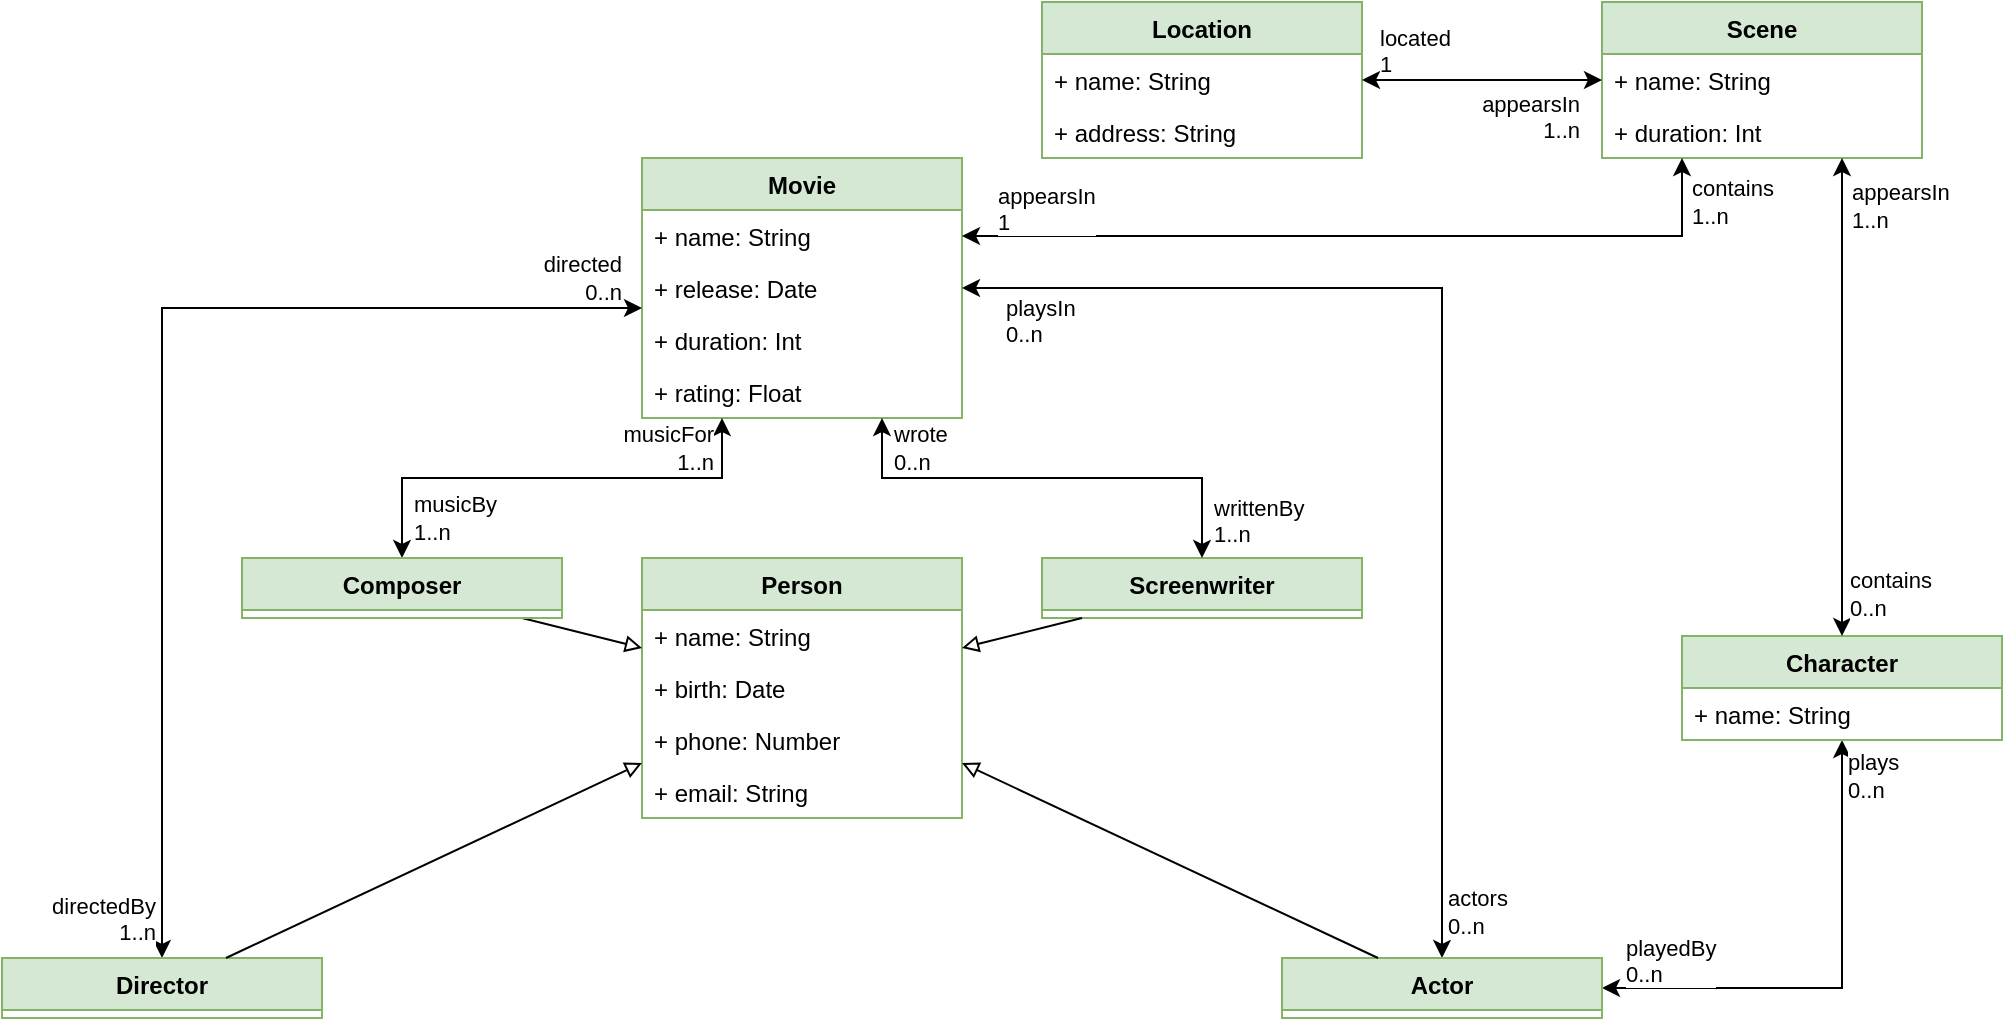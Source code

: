 <mxfile version="13.9.9" type="device"><diagram id="gXa_ElBsFq9UK7GmH2Hn" name="Page-1"><mxGraphModel dx="2272" dy="2047" grid="1" gridSize="10" guides="1" tooltips="1" connect="1" arrows="1" fold="1" page="1" pageScale="1" pageWidth="850" pageHeight="1100" math="0" shadow="0"><root><mxCell id="0"/><mxCell id="1" parent="0"/><mxCell id="VgMsTObbNKX2HGXtcI_4-1" value="Movie" style="swimlane;fontStyle=1;align=center;verticalAlign=top;childLayout=stackLayout;horizontal=1;startSize=26;horizontalStack=0;resizeParent=1;resizeParentMax=0;resizeLast=0;collapsible=1;marginBottom=0;fillColor=#d5e8d4;strokeColor=#82b366;" parent="1" vertex="1"><mxGeometry x="40" width="160" height="130" as="geometry"/></mxCell><mxCell id="12wuBCQsUMQKoUEvTXMY-10" value="+ name: String" style="text;strokeColor=none;fillColor=none;align=left;verticalAlign=top;spacingLeft=4;spacingRight=4;overflow=hidden;rotatable=0;points=[[0,0.5],[1,0.5]];portConstraint=eastwest;" parent="VgMsTObbNKX2HGXtcI_4-1" vertex="1"><mxGeometry y="26" width="160" height="26" as="geometry"/></mxCell><mxCell id="12wuBCQsUMQKoUEvTXMY-11" value="+ release: Date" style="text;strokeColor=none;fillColor=none;align=left;verticalAlign=top;spacingLeft=4;spacingRight=4;overflow=hidden;rotatable=0;points=[[0,0.5],[1,0.5]];portConstraint=eastwest;" parent="VgMsTObbNKX2HGXtcI_4-1" vertex="1"><mxGeometry y="52" width="160" height="26" as="geometry"/></mxCell><mxCell id="12wuBCQsUMQKoUEvTXMY-13" value="+ duration: Int" style="text;strokeColor=none;fillColor=none;align=left;verticalAlign=top;spacingLeft=4;spacingRight=4;overflow=hidden;rotatable=0;points=[[0,0.5],[1,0.5]];portConstraint=eastwest;" parent="VgMsTObbNKX2HGXtcI_4-1" vertex="1"><mxGeometry y="78" width="160" height="26" as="geometry"/></mxCell><mxCell id="12wuBCQsUMQKoUEvTXMY-27" value="+ rating: Float" style="text;strokeColor=none;fillColor=none;align=left;verticalAlign=top;spacingLeft=4;spacingRight=4;overflow=hidden;rotatable=0;points=[[0,0.5],[1,0.5]];portConstraint=eastwest;" parent="VgMsTObbNKX2HGXtcI_4-1" vertex="1"><mxGeometry y="104" width="160" height="26" as="geometry"/></mxCell><mxCell id="12wuBCQsUMQKoUEvTXMY-23" style="edgeStyle=orthogonalEdgeStyle;rounded=0;orthogonalLoop=1;jettySize=auto;html=1;startArrow=classic;startFill=1;" parent="1" source="VgMsTObbNKX2HGXtcI_4-5" target="VgMsTObbNKX2HGXtcI_4-1" edge="1"><mxGeometry relative="1" as="geometry"><mxPoint x="-120" y="260" as="sourcePoint"/><Array as="points"><mxPoint x="-200" y="75"/></Array></mxGeometry></mxCell><mxCell id="dgfUO28k2hxPLU1Zi7Mp-28" value="directed&lt;br&gt;&lt;div&gt;0..n&lt;/div&gt;" style="edgeLabel;html=1;align=right;verticalAlign=middle;resizable=0;points=[];" vertex="1" connectable="0" parent="12wuBCQsUMQKoUEvTXMY-23"><mxGeometry x="0.862" y="-1" relative="1" as="geometry"><mxPoint x="29" y="-16" as="offset"/></mxGeometry></mxCell><mxCell id="dgfUO28k2hxPLU1Zi7Mp-29" value="directedBy&lt;br&gt;1..n" style="edgeLabel;html=1;align=right;verticalAlign=bottom;resizable=0;points=[];" vertex="1" connectable="0" parent="12wuBCQsUMQKoUEvTXMY-23"><mxGeometry x="-0.929" y="-1" relative="1" as="geometry"><mxPoint x="-4" y="15" as="offset"/></mxGeometry></mxCell><mxCell id="VgMsTObbNKX2HGXtcI_4-5" value="Director" style="swimlane;fontStyle=1;align=center;verticalAlign=top;childLayout=stackLayout;horizontal=1;startSize=26;horizontalStack=0;resizeParent=1;resizeParentMax=0;resizeLast=0;collapsible=1;marginBottom=0;fillColor=#d5e8d4;strokeColor=#82b366;" parent="1" vertex="1"><mxGeometry x="-280" y="400" width="160" height="30" as="geometry"/></mxCell><mxCell id="12wuBCQsUMQKoUEvTXMY-20" style="edgeStyle=orthogonalEdgeStyle;rounded=0;orthogonalLoop=1;jettySize=auto;html=1;startArrow=classic;startFill=1;" parent="1" source="VgMsTObbNKX2HGXtcI_4-7" target="VgMsTObbNKX2HGXtcI_4-8" edge="1"><mxGeometry relative="1" as="geometry"/></mxCell><mxCell id="dgfUO28k2hxPLU1Zi7Mp-21" value="plays&lt;br&gt;&lt;div&gt;0..n&lt;/div&gt;" style="edgeLabel;html=1;align=left;verticalAlign=middle;resizable=0;points=[];" vertex="1" connectable="0" parent="12wuBCQsUMQKoUEvTXMY-20"><mxGeometry x="0.855" y="-1" relative="1" as="geometry"><mxPoint as="offset"/></mxGeometry></mxCell><mxCell id="dgfUO28k2hxPLU1Zi7Mp-22" value="playedBy&lt;br&gt;0..n" style="edgeLabel;html=1;align=left;verticalAlign=bottom;resizable=0;points=[];" vertex="1" connectable="0" parent="12wuBCQsUMQKoUEvTXMY-20"><mxGeometry x="-0.831" y="-3" relative="1" as="geometry"><mxPoint x="-11" y="-2" as="offset"/></mxGeometry></mxCell><mxCell id="12wuBCQsUMQKoUEvTXMY-25" style="edgeStyle=orthogonalEdgeStyle;rounded=0;orthogonalLoop=1;jettySize=auto;html=1;startArrow=classic;startFill=1;" parent="1" source="VgMsTObbNKX2HGXtcI_4-7" target="VgMsTObbNKX2HGXtcI_4-1" edge="1"><mxGeometry relative="1" as="geometry"><Array as="points"><mxPoint x="440" y="65"/></Array></mxGeometry></mxCell><mxCell id="dgfUO28k2hxPLU1Zi7Mp-24" value="playsIn&lt;br&gt;0..n" style="edgeLabel;html=1;align=left;verticalAlign=top;resizable=0;points=[];" vertex="1" connectable="0" parent="12wuBCQsUMQKoUEvTXMY-25"><mxGeometry x="0.934" relative="1" as="geometry"><mxPoint x="1" y="-3" as="offset"/></mxGeometry></mxCell><mxCell id="dgfUO28k2hxPLU1Zi7Mp-25" value="actors&lt;br&gt;0..n" style="edgeLabel;html=1;align=left;verticalAlign=middle;resizable=0;points=[];" vertex="1" connectable="0" parent="12wuBCQsUMQKoUEvTXMY-25"><mxGeometry x="-0.92" relative="1" as="geometry"><mxPoint x="1" as="offset"/></mxGeometry></mxCell><mxCell id="VgMsTObbNKX2HGXtcI_4-7" value="Actor" style="swimlane;fontStyle=1;align=center;verticalAlign=top;childLayout=stackLayout;horizontal=1;startSize=26;horizontalStack=0;resizeParent=1;resizeParentMax=0;resizeLast=0;collapsible=1;marginBottom=0;fillColor=#d5e8d4;strokeColor=#82b366;" parent="1" vertex="1"><mxGeometry x="360" y="400" width="160" height="30" as="geometry"/></mxCell><mxCell id="VgMsTObbNKX2HGXtcI_4-8" value="Character" style="swimlane;fontStyle=1;align=center;verticalAlign=top;childLayout=stackLayout;horizontal=1;startSize=26;horizontalStack=0;resizeParent=1;resizeParentMax=0;resizeLast=0;collapsible=1;marginBottom=0;fillColor=#d5e8d4;strokeColor=#82b366;" parent="1" vertex="1"><mxGeometry x="560" y="239" width="160" height="52" as="geometry"/></mxCell><mxCell id="12wuBCQsUMQKoUEvTXMY-7" value="+ name: String" style="text;strokeColor=none;fillColor=none;align=left;verticalAlign=top;spacingLeft=4;spacingRight=4;overflow=hidden;rotatable=0;points=[[0,0.5],[1,0.5]];portConstraint=eastwest;" parent="VgMsTObbNKX2HGXtcI_4-8" vertex="1"><mxGeometry y="26" width="160" height="26" as="geometry"/></mxCell><mxCell id="VgMsTObbNKX2HGXtcI_4-9" value="Scene" style="swimlane;fontStyle=1;align=center;verticalAlign=top;childLayout=stackLayout;horizontal=1;startSize=26;horizontalStack=0;resizeParent=1;resizeParentMax=0;resizeLast=0;collapsible=1;marginBottom=0;fillColor=#d5e8d4;strokeColor=#82b366;" parent="1" vertex="1"><mxGeometry x="520" y="-78" width="160" height="78" as="geometry"/></mxCell><mxCell id="12wuBCQsUMQKoUEvTXMY-12" value="+ name: String" style="text;strokeColor=none;fillColor=none;align=left;verticalAlign=top;spacingLeft=4;spacingRight=4;overflow=hidden;rotatable=0;points=[[0,0.5],[1,0.5]];portConstraint=eastwest;" parent="VgMsTObbNKX2HGXtcI_4-9" vertex="1"><mxGeometry y="26" width="160" height="26" as="geometry"/></mxCell><mxCell id="12wuBCQsUMQKoUEvTXMY-9" value="+ duration: Int" style="text;strokeColor=none;fillColor=none;align=left;verticalAlign=top;spacingLeft=4;spacingRight=4;overflow=hidden;rotatable=0;points=[[0,0.5],[1,0.5]];portConstraint=eastwest;" parent="VgMsTObbNKX2HGXtcI_4-9" vertex="1"><mxGeometry y="52" width="160" height="26" as="geometry"/></mxCell><mxCell id="VgMsTObbNKX2HGXtcI_4-10" value="Location" style="swimlane;fontStyle=1;align=center;verticalAlign=top;childLayout=stackLayout;horizontal=1;startSize=26;horizontalStack=0;resizeParent=1;resizeParentMax=0;resizeLast=0;collapsible=1;marginBottom=0;fillColor=#d5e8d4;strokeColor=#82b366;" parent="1" vertex="1"><mxGeometry x="240" y="-78" width="160" height="78" as="geometry"/></mxCell><mxCell id="12wuBCQsUMQKoUEvTXMY-14" value="+ name: String" style="text;strokeColor=none;fillColor=none;align=left;verticalAlign=top;spacingLeft=4;spacingRight=4;overflow=hidden;rotatable=0;points=[[0,0.5],[1,0.5]];portConstraint=eastwest;" parent="VgMsTObbNKX2HGXtcI_4-10" vertex="1"><mxGeometry y="26" width="160" height="26" as="geometry"/></mxCell><mxCell id="12wuBCQsUMQKoUEvTXMY-8" value="+ address: String" style="text;strokeColor=none;fillColor=none;align=left;verticalAlign=top;spacingLeft=4;spacingRight=4;overflow=hidden;rotatable=0;points=[[0,0.5],[1,0.5]];portConstraint=eastwest;" parent="VgMsTObbNKX2HGXtcI_4-10" vertex="1"><mxGeometry y="52" width="160" height="26" as="geometry"/></mxCell><mxCell id="12wuBCQsUMQKoUEvTXMY-1" value="Person" style="swimlane;fontStyle=1;align=center;verticalAlign=top;childLayout=stackLayout;horizontal=1;startSize=26;horizontalStack=0;resizeParent=1;resizeParentMax=0;resizeLast=0;collapsible=1;marginBottom=0;fillColor=#d5e8d4;strokeColor=#82b366;" parent="1" vertex="1"><mxGeometry x="40" y="200" width="160" height="130" as="geometry"/></mxCell><mxCell id="12wuBCQsUMQKoUEvTXMY-2" value="+ name: String" style="text;strokeColor=none;fillColor=none;align=left;verticalAlign=top;spacingLeft=4;spacingRight=4;overflow=hidden;rotatable=0;points=[[0,0.5],[1,0.5]];portConstraint=eastwest;" parent="12wuBCQsUMQKoUEvTXMY-1" vertex="1"><mxGeometry y="26" width="160" height="26" as="geometry"/></mxCell><mxCell id="12wuBCQsUMQKoUEvTXMY-5" value="+ birth: Date" style="text;strokeColor=none;fillColor=none;align=left;verticalAlign=top;spacingLeft=4;spacingRight=4;overflow=hidden;rotatable=0;points=[[0,0.5],[1,0.5]];portConstraint=eastwest;" parent="12wuBCQsUMQKoUEvTXMY-1" vertex="1"><mxGeometry y="52" width="160" height="26" as="geometry"/></mxCell><mxCell id="12wuBCQsUMQKoUEvTXMY-3" value="+ phone: Number" style="text;strokeColor=none;fillColor=none;align=left;verticalAlign=top;spacingLeft=4;spacingRight=4;overflow=hidden;rotatable=0;points=[[0,0.5],[1,0.5]];portConstraint=eastwest;" parent="12wuBCQsUMQKoUEvTXMY-1" vertex="1"><mxGeometry y="78" width="160" height="26" as="geometry"/></mxCell><mxCell id="12wuBCQsUMQKoUEvTXMY-4" value="+ email: String" style="text;strokeColor=none;fillColor=none;align=left;verticalAlign=top;spacingLeft=4;spacingRight=4;overflow=hidden;rotatable=0;points=[[0,0.5],[1,0.5]];portConstraint=eastwest;" parent="12wuBCQsUMQKoUEvTXMY-1" vertex="1"><mxGeometry y="104" width="160" height="26" as="geometry"/></mxCell><mxCell id="VgMsTObbNKX2HGXtcI_4-6" value="Screenwriter" style="swimlane;fontStyle=1;align=center;verticalAlign=top;childLayout=stackLayout;horizontal=1;startSize=26;horizontalStack=0;resizeParent=1;resizeParentMax=0;resizeLast=0;collapsible=1;marginBottom=0;fillColor=#d5e8d4;strokeColor=#82b366;" parent="1" vertex="1"><mxGeometry x="240" y="200" width="160" height="30" as="geometry"/></mxCell><mxCell id="12wuBCQsUMQKoUEvTXMY-26" style="edgeStyle=orthogonalEdgeStyle;rounded=0;orthogonalLoop=1;jettySize=auto;html=1;startArrow=classic;startFill=1;" parent="1" source="12wuBCQsUMQKoUEvTXMY-15" target="VgMsTObbNKX2HGXtcI_4-1" edge="1"><mxGeometry relative="1" as="geometry"><Array as="points"><mxPoint x="-80" y="160"/><mxPoint x="80" y="160"/></Array></mxGeometry></mxCell><mxCell id="dgfUO28k2hxPLU1Zi7Mp-30" value="musicBy&lt;br&gt;1..n" style="edgeLabel;html=1;align=left;verticalAlign=middle;resizable=0;points=[];" vertex="1" connectable="0" parent="12wuBCQsUMQKoUEvTXMY-26"><mxGeometry x="-0.523" y="-3" relative="1" as="geometry"><mxPoint x="-11" y="17" as="offset"/></mxGeometry></mxCell><mxCell id="dgfUO28k2hxPLU1Zi7Mp-31" value="&lt;div style=&quot;&quot;&gt;musicFor&lt;/div&gt;1..n" style="edgeLabel;html=1;align=right;verticalAlign=middle;resizable=0;points=[];" vertex="1" connectable="0" parent="12wuBCQsUMQKoUEvTXMY-26"><mxGeometry x="0.583" y="2" relative="1" as="geometry"><mxPoint x="14" y="-13" as="offset"/></mxGeometry></mxCell><mxCell id="12wuBCQsUMQKoUEvTXMY-16" style="edgeStyle=orthogonalEdgeStyle;rounded=0;orthogonalLoop=1;jettySize=auto;html=1;startArrow=classic;startFill=1;" parent="1" source="12wuBCQsUMQKoUEvTXMY-12" target="VgMsTObbNKX2HGXtcI_4-10" edge="1"><mxGeometry relative="1" as="geometry"/></mxCell><mxCell id="dgfUO28k2hxPLU1Zi7Mp-11" value="&lt;div&gt;located&lt;/div&gt;&lt;div&gt;1&lt;/div&gt;" style="edgeLabel;html=1;align=left;verticalAlign=bottom;resizable=0;points=[];" vertex="1" connectable="0" parent="12wuBCQsUMQKoUEvTXMY-16"><mxGeometry x="0.683" y="1" relative="1" as="geometry"><mxPoint x="-12" y="-1" as="offset"/></mxGeometry></mxCell><mxCell id="dgfUO28k2hxPLU1Zi7Mp-13" value="appearsIn&lt;br&gt;1..n" style="edgeLabel;html=1;align=right;verticalAlign=top;resizable=0;points=[];" vertex="1" connectable="0" parent="12wuBCQsUMQKoUEvTXMY-16"><mxGeometry x="-0.7" y="2" relative="1" as="geometry"><mxPoint x="7" y="-3" as="offset"/></mxGeometry></mxCell><mxCell id="12wuBCQsUMQKoUEvTXMY-17" style="edgeStyle=orthogonalEdgeStyle;rounded=0;orthogonalLoop=1;jettySize=auto;html=1;startArrow=classic;startFill=1;" parent="1" source="VgMsTObbNKX2HGXtcI_4-1" target="VgMsTObbNKX2HGXtcI_4-9" edge="1"><mxGeometry relative="1" as="geometry"><Array as="points"><mxPoint x="560" y="39"/></Array></mxGeometry></mxCell><mxCell id="dgfUO28k2hxPLU1Zi7Mp-18" value="contains&lt;br&gt;1..n" style="edgeLabel;html=1;align=left;verticalAlign=middle;resizable=0;points=[];" vertex="1" connectable="0" parent="12wuBCQsUMQKoUEvTXMY-17"><mxGeometry x="0.84" y="1" relative="1" as="geometry"><mxPoint x="4" y="-10" as="offset"/></mxGeometry></mxCell><mxCell id="dgfUO28k2hxPLU1Zi7Mp-19" value="appearsIn&lt;br&gt;1" style="edgeLabel;html=1;align=left;verticalAlign=bottom;resizable=0;points=[];" vertex="1" connectable="0" parent="12wuBCQsUMQKoUEvTXMY-17"><mxGeometry x="-0.92" y="-2" relative="1" as="geometry"><mxPoint y="-1" as="offset"/></mxGeometry></mxCell><mxCell id="12wuBCQsUMQKoUEvTXMY-18" style="edgeStyle=orthogonalEdgeStyle;rounded=0;orthogonalLoop=1;jettySize=auto;html=1;startArrow=classic;startFill=1;" parent="1" source="VgMsTObbNKX2HGXtcI_4-9" target="VgMsTObbNKX2HGXtcI_4-8" edge="1"><mxGeometry relative="1" as="geometry"><mxPoint x="780" y="150" as="targetPoint"/><Array as="points"><mxPoint x="640" y="30"/><mxPoint x="640" y="30"/></Array></mxGeometry></mxCell><mxCell id="dgfUO28k2hxPLU1Zi7Mp-9" value="appearsIn&lt;br&gt;1..n" style="edgeLabel;html=1;align=left;verticalAlign=middle;resizable=0;points=[];" vertex="1" connectable="0" parent="12wuBCQsUMQKoUEvTXMY-18"><mxGeometry x="-0.791" y="4" relative="1" as="geometry"><mxPoint x="-1" y="-1" as="offset"/></mxGeometry></mxCell><mxCell id="dgfUO28k2hxPLU1Zi7Mp-10" value="contains&lt;br&gt;0..n" style="edgeLabel;html=1;align=left;verticalAlign=middle;resizable=0;points=[];" vertex="1" connectable="0" parent="12wuBCQsUMQKoUEvTXMY-18"><mxGeometry x="0.699" y="4" relative="1" as="geometry"><mxPoint x="-2" y="15" as="offset"/></mxGeometry></mxCell><mxCell id="dgfUO28k2hxPLU1Zi7Mp-2" value="" style="endArrow=block;html=1;endFill=0;" edge="1" parent="1" source="VgMsTObbNKX2HGXtcI_4-5" target="12wuBCQsUMQKoUEvTXMY-1"><mxGeometry width="50" height="50" relative="1" as="geometry"><mxPoint x="350" y="290" as="sourcePoint"/><mxPoint x="400" y="240" as="targetPoint"/></mxGeometry></mxCell><mxCell id="dgfUO28k2hxPLU1Zi7Mp-3" value="" style="endArrow=block;html=1;endFill=0;" edge="1" parent="1" source="VgMsTObbNKX2HGXtcI_4-6" target="12wuBCQsUMQKoUEvTXMY-1"><mxGeometry width="50" height="50" relative="1" as="geometry"><mxPoint x="350" y="290" as="sourcePoint"/><mxPoint x="400" y="240" as="targetPoint"/></mxGeometry></mxCell><mxCell id="dgfUO28k2hxPLU1Zi7Mp-4" value="" style="endArrow=block;html=1;endFill=0;" edge="1" parent="1" source="VgMsTObbNKX2HGXtcI_4-7" target="12wuBCQsUMQKoUEvTXMY-1"><mxGeometry width="50" height="50" relative="1" as="geometry"><mxPoint x="350" y="290" as="sourcePoint"/><mxPoint x="400" y="240" as="targetPoint"/></mxGeometry></mxCell><mxCell id="dgfUO28k2hxPLU1Zi7Mp-5" value="" style="endArrow=block;html=1;endFill=0;" edge="1" parent="1" source="12wuBCQsUMQKoUEvTXMY-15" target="12wuBCQsUMQKoUEvTXMY-1"><mxGeometry width="50" height="50" relative="1" as="geometry"><mxPoint x="350" y="290" as="sourcePoint"/><mxPoint x="400" y="240" as="targetPoint"/></mxGeometry></mxCell><mxCell id="12wuBCQsUMQKoUEvTXMY-15" value="Composer" style="swimlane;fontStyle=1;align=center;verticalAlign=top;childLayout=stackLayout;horizontal=1;startSize=26;horizontalStack=0;resizeParent=1;resizeParentMax=0;resizeLast=0;collapsible=1;marginBottom=0;fillColor=#d5e8d4;strokeColor=#82b366;" parent="1" vertex="1"><mxGeometry x="-160" y="200" width="160" height="30" as="geometry"/></mxCell><mxCell id="dgfUO28k2hxPLU1Zi7Mp-6" style="edgeStyle=orthogonalEdgeStyle;rounded=0;orthogonalLoop=1;jettySize=auto;html=1;startArrow=classic;startFill=1;" edge="1" parent="1" source="VgMsTObbNKX2HGXtcI_4-6" target="VgMsTObbNKX2HGXtcI_4-1"><mxGeometry relative="1" as="geometry"><mxPoint x="320" y="130" as="sourcePoint"/><mxPoint x="120" y="130" as="targetPoint"/><Array as="points"><mxPoint x="320" y="160"/><mxPoint x="160" y="160"/></Array></mxGeometry></mxCell><mxCell id="dgfUO28k2hxPLU1Zi7Mp-26" value="wrote&lt;br&gt;&lt;div&gt;0..n&lt;/div&gt;" style="edgeLabel;html=1;align=left;verticalAlign=middle;resizable=0;points=[];" vertex="1" connectable="0" parent="dgfUO28k2hxPLU1Zi7Mp-6"><mxGeometry x="0.635" relative="1" as="geometry"><mxPoint x="-8" y="-15" as="offset"/></mxGeometry></mxCell><mxCell id="dgfUO28k2hxPLU1Zi7Mp-27" value="writtenBy&lt;br&gt;1..n" style="edgeLabel;html=1;align=left;verticalAlign=bottom;resizable=0;points=[];" vertex="1" connectable="0" parent="dgfUO28k2hxPLU1Zi7Mp-6"><mxGeometry x="-0.704" y="1" relative="1" as="geometry"><mxPoint x="5" y="30" as="offset"/></mxGeometry></mxCell></root></mxGraphModel></diagram></mxfile>